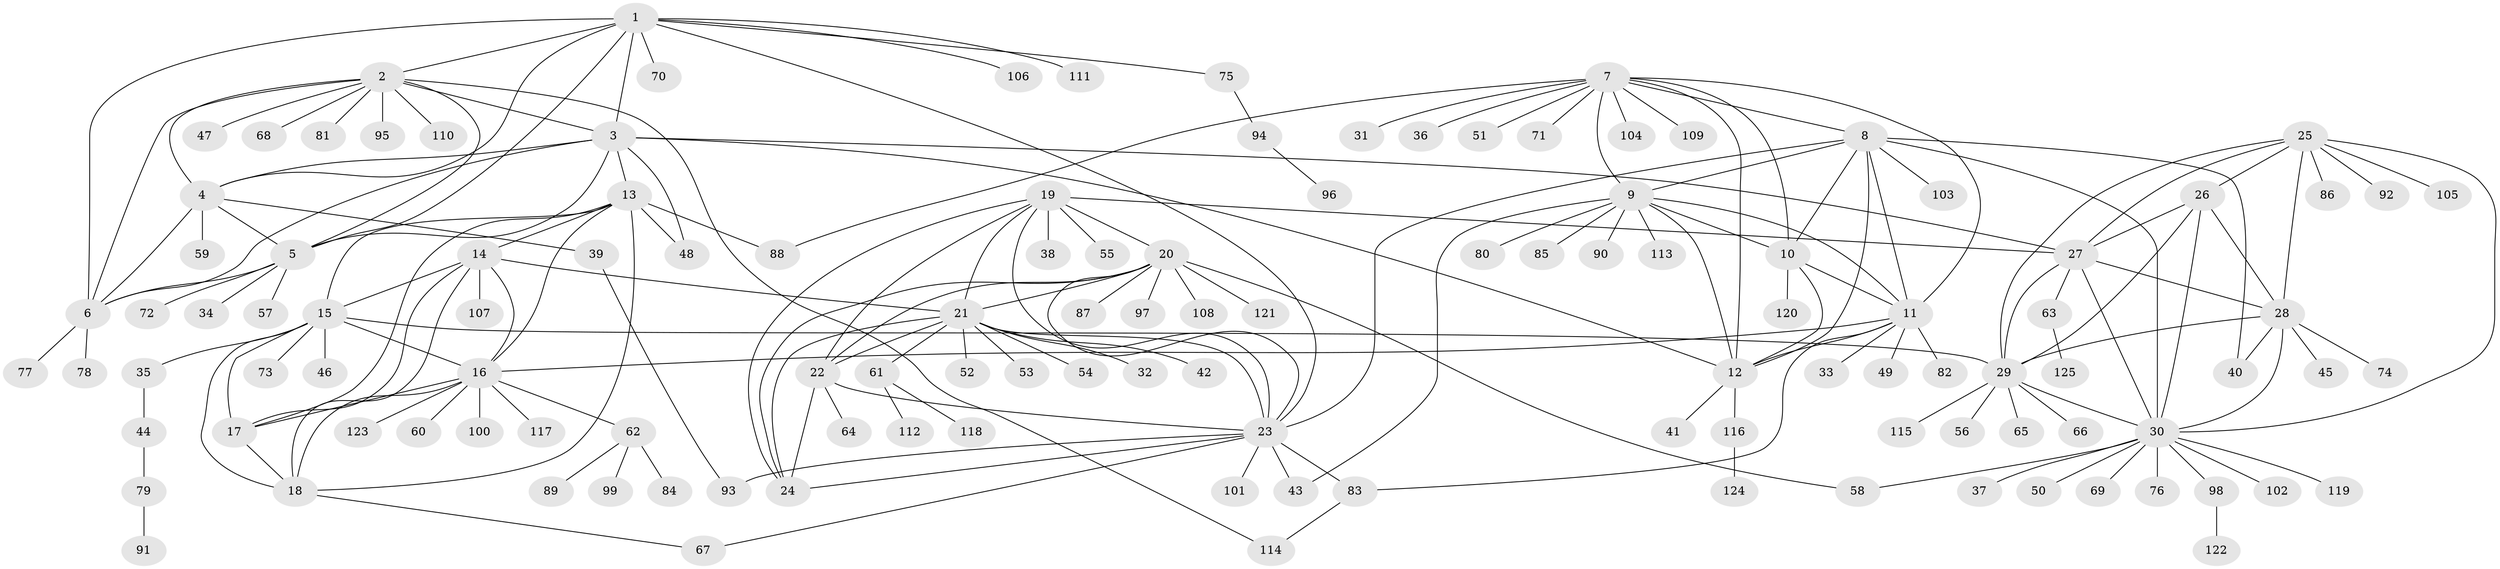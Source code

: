 // Generated by graph-tools (version 1.1) at 2025/11/02/27/25 16:11:35]
// undirected, 125 vertices, 189 edges
graph export_dot {
graph [start="1"]
  node [color=gray90,style=filled];
  1;
  2;
  3;
  4;
  5;
  6;
  7;
  8;
  9;
  10;
  11;
  12;
  13;
  14;
  15;
  16;
  17;
  18;
  19;
  20;
  21;
  22;
  23;
  24;
  25;
  26;
  27;
  28;
  29;
  30;
  31;
  32;
  33;
  34;
  35;
  36;
  37;
  38;
  39;
  40;
  41;
  42;
  43;
  44;
  45;
  46;
  47;
  48;
  49;
  50;
  51;
  52;
  53;
  54;
  55;
  56;
  57;
  58;
  59;
  60;
  61;
  62;
  63;
  64;
  65;
  66;
  67;
  68;
  69;
  70;
  71;
  72;
  73;
  74;
  75;
  76;
  77;
  78;
  79;
  80;
  81;
  82;
  83;
  84;
  85;
  86;
  87;
  88;
  89;
  90;
  91;
  92;
  93;
  94;
  95;
  96;
  97;
  98;
  99;
  100;
  101;
  102;
  103;
  104;
  105;
  106;
  107;
  108;
  109;
  110;
  111;
  112;
  113;
  114;
  115;
  116;
  117;
  118;
  119;
  120;
  121;
  122;
  123;
  124;
  125;
  1 -- 2;
  1 -- 3;
  1 -- 4;
  1 -- 5;
  1 -- 6;
  1 -- 23;
  1 -- 70;
  1 -- 75;
  1 -- 106;
  1 -- 111;
  2 -- 3;
  2 -- 4;
  2 -- 5;
  2 -- 6;
  2 -- 47;
  2 -- 68;
  2 -- 81;
  2 -- 95;
  2 -- 110;
  2 -- 114;
  3 -- 4;
  3 -- 5;
  3 -- 6;
  3 -- 12;
  3 -- 13;
  3 -- 27;
  3 -- 48;
  4 -- 5;
  4 -- 6;
  4 -- 39;
  4 -- 59;
  5 -- 6;
  5 -- 34;
  5 -- 57;
  5 -- 72;
  6 -- 77;
  6 -- 78;
  7 -- 8;
  7 -- 9;
  7 -- 10;
  7 -- 11;
  7 -- 12;
  7 -- 31;
  7 -- 36;
  7 -- 51;
  7 -- 71;
  7 -- 88;
  7 -- 104;
  7 -- 109;
  8 -- 9;
  8 -- 10;
  8 -- 11;
  8 -- 12;
  8 -- 23;
  8 -- 30;
  8 -- 40;
  8 -- 103;
  9 -- 10;
  9 -- 11;
  9 -- 12;
  9 -- 43;
  9 -- 80;
  9 -- 85;
  9 -- 90;
  9 -- 113;
  10 -- 11;
  10 -- 12;
  10 -- 120;
  11 -- 12;
  11 -- 16;
  11 -- 33;
  11 -- 49;
  11 -- 82;
  11 -- 83;
  12 -- 41;
  12 -- 116;
  13 -- 14;
  13 -- 15;
  13 -- 16;
  13 -- 17;
  13 -- 18;
  13 -- 48;
  13 -- 88;
  14 -- 15;
  14 -- 16;
  14 -- 17;
  14 -- 18;
  14 -- 21;
  14 -- 107;
  15 -- 16;
  15 -- 17;
  15 -- 18;
  15 -- 29;
  15 -- 35;
  15 -- 46;
  15 -- 73;
  16 -- 17;
  16 -- 18;
  16 -- 60;
  16 -- 62;
  16 -- 100;
  16 -- 117;
  16 -- 123;
  17 -- 18;
  18 -- 67;
  19 -- 20;
  19 -- 21;
  19 -- 22;
  19 -- 23;
  19 -- 24;
  19 -- 27;
  19 -- 38;
  19 -- 55;
  20 -- 21;
  20 -- 22;
  20 -- 23;
  20 -- 24;
  20 -- 58;
  20 -- 87;
  20 -- 97;
  20 -- 108;
  20 -- 121;
  21 -- 22;
  21 -- 23;
  21 -- 24;
  21 -- 32;
  21 -- 42;
  21 -- 52;
  21 -- 53;
  21 -- 54;
  21 -- 61;
  22 -- 23;
  22 -- 24;
  22 -- 64;
  23 -- 24;
  23 -- 43;
  23 -- 67;
  23 -- 83;
  23 -- 93;
  23 -- 101;
  25 -- 26;
  25 -- 27;
  25 -- 28;
  25 -- 29;
  25 -- 30;
  25 -- 86;
  25 -- 92;
  25 -- 105;
  26 -- 27;
  26 -- 28;
  26 -- 29;
  26 -- 30;
  27 -- 28;
  27 -- 29;
  27 -- 30;
  27 -- 63;
  28 -- 29;
  28 -- 30;
  28 -- 40;
  28 -- 45;
  28 -- 74;
  29 -- 30;
  29 -- 56;
  29 -- 65;
  29 -- 66;
  29 -- 115;
  30 -- 37;
  30 -- 50;
  30 -- 58;
  30 -- 69;
  30 -- 76;
  30 -- 98;
  30 -- 102;
  30 -- 119;
  35 -- 44;
  39 -- 93;
  44 -- 79;
  61 -- 112;
  61 -- 118;
  62 -- 84;
  62 -- 89;
  62 -- 99;
  63 -- 125;
  75 -- 94;
  79 -- 91;
  83 -- 114;
  94 -- 96;
  98 -- 122;
  116 -- 124;
}
